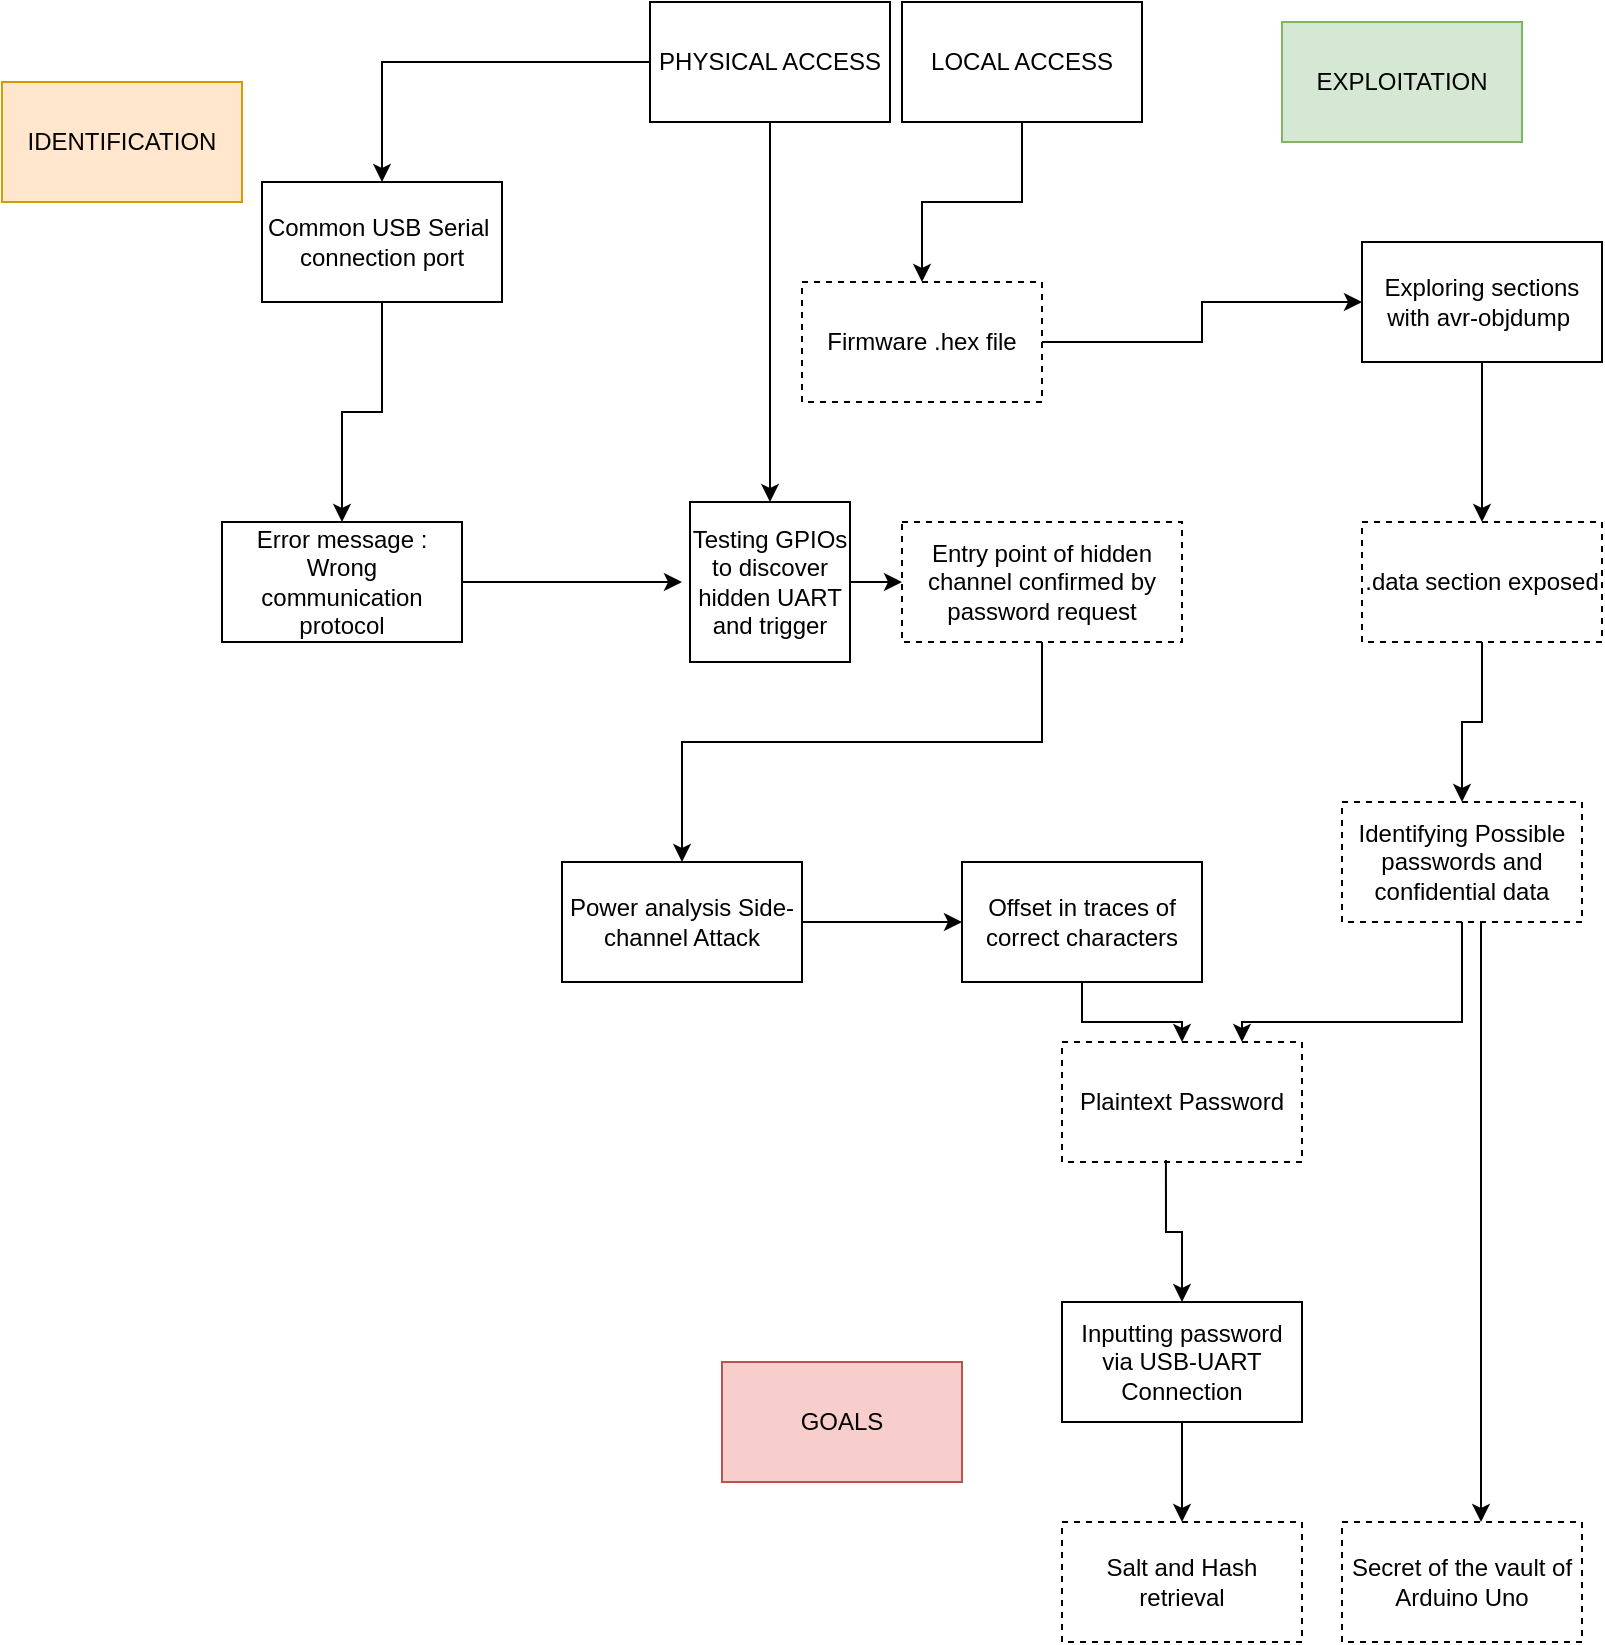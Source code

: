 <mxfile version="28.2.7">
  <diagram id="C5RBs43oDa-KdzZeNtuy" name="Page-1">
    <mxGraphModel dx="786" dy="467" grid="1" gridSize="10" guides="1" tooltips="1" connect="1" arrows="1" fold="1" page="1" pageScale="1" pageWidth="827" pageHeight="1169" math="0" shadow="0">
      <root>
        <mxCell id="WIyWlLk6GJQsqaUBKTNV-0" />
        <mxCell id="WIyWlLk6GJQsqaUBKTNV-1" parent="WIyWlLk6GJQsqaUBKTNV-0" />
        <mxCell id="vKy-xGcYeQm--zWy1Und-14" style="edgeStyle=orthogonalEdgeStyle;rounded=0;orthogonalLoop=1;jettySize=auto;html=1;entryX=0.5;entryY=0;entryDx=0;entryDy=0;exitX=0;exitY=0.5;exitDx=0;exitDy=0;" parent="WIyWlLk6GJQsqaUBKTNV-1" source="vKy-xGcYeQm--zWy1Und-28" target="vKy-xGcYeQm--zWy1Und-29" edge="1">
          <mxGeometry relative="1" as="geometry">
            <mxPoint x="384" y="78" as="sourcePoint" />
            <mxPoint x="245" y="110" as="targetPoint" />
          </mxGeometry>
        </mxCell>
        <mxCell id="vKy-xGcYeQm--zWy1Und-15" style="edgeStyle=orthogonalEdgeStyle;rounded=0;orthogonalLoop=1;jettySize=auto;html=1;entryX=0.5;entryY=0;entryDx=0;entryDy=0;exitX=0.5;exitY=1;exitDx=0;exitDy=0;" parent="WIyWlLk6GJQsqaUBKTNV-1" source="vKy-xGcYeQm--zWy1Und-28" target="vKy-xGcYeQm--zWy1Und-18" edge="1">
          <mxGeometry relative="1" as="geometry">
            <mxPoint x="432" y="126" as="sourcePoint" />
          </mxGeometry>
        </mxCell>
        <mxCell id="vKy-xGcYeQm--zWy1Und-17" style="edgeStyle=orthogonalEdgeStyle;rounded=0;orthogonalLoop=1;jettySize=auto;html=1;entryX=0;entryY=0.5;entryDx=0;entryDy=0;" parent="WIyWlLk6GJQsqaUBKTNV-1" source="vKy-xGcYeQm--zWy1Und-18" target="vKy-xGcYeQm--zWy1Und-37" edge="1">
          <mxGeometry relative="1" as="geometry">
            <mxPoint x="600" y="300" as="targetPoint" />
          </mxGeometry>
        </mxCell>
        <mxCell id="vKy-xGcYeQm--zWy1Und-18" value="Testing GPIOs to discover hidden UART and trigger" style="whiteSpace=wrap;html=1;aspect=fixed;" parent="WIyWlLk6GJQsqaUBKTNV-1" vertex="1">
          <mxGeometry x="384" y="260" width="80" height="80" as="geometry" />
        </mxCell>
        <mxCell id="vKy-xGcYeQm--zWy1Und-19" style="edgeStyle=orthogonalEdgeStyle;rounded=0;orthogonalLoop=1;jettySize=auto;html=1;exitX=1;exitY=0.5;exitDx=0;exitDy=0;" parent="WIyWlLk6GJQsqaUBKTNV-1" source="vKy-xGcYeQm--zWy1Und-32" edge="1">
          <mxGeometry relative="1" as="geometry">
            <mxPoint x="380" y="300" as="targetPoint" />
            <Array as="points" />
            <mxPoint x="285" y="300" as="sourcePoint" />
          </mxGeometry>
        </mxCell>
        <mxCell id="vKy-xGcYeQm--zWy1Und-21" style="edgeStyle=orthogonalEdgeStyle;rounded=0;orthogonalLoop=1;jettySize=auto;html=1;exitX=0.5;exitY=1;exitDx=0;exitDy=0;entryX=0.5;entryY=0;entryDx=0;entryDy=0;" parent="WIyWlLk6GJQsqaUBKTNV-1" source="vKy-xGcYeQm--zWy1Und-37" edge="1" target="vKy-xGcYeQm--zWy1Und-35">
          <mxGeometry relative="1" as="geometry">
            <mxPoint x="290" y="310" as="sourcePoint" />
            <mxPoint x="380" y="450" as="targetPoint" />
            <Array as="points">
              <mxPoint x="560" y="380" />
              <mxPoint x="380" y="380" />
            </Array>
          </mxGeometry>
        </mxCell>
        <mxCell id="vKy-xGcYeQm--zWy1Und-24" style="edgeStyle=orthogonalEdgeStyle;rounded=0;orthogonalLoop=1;jettySize=auto;html=1;entryX=0.5;entryY=0;entryDx=0;entryDy=0;exitX=0.5;exitY=1;exitDx=0;exitDy=0;" parent="WIyWlLk6GJQsqaUBKTNV-1" source="vKy-xGcYeQm--zWy1Und-29" target="vKy-xGcYeQm--zWy1Und-32" edge="1">
          <mxGeometry relative="1" as="geometry">
            <mxPoint x="245" y="180" as="sourcePoint" />
            <mxPoint x="240" y="240" as="targetPoint" />
          </mxGeometry>
        </mxCell>
        <mxCell id="vKy-xGcYeQm--zWy1Und-28" value="PHYSICAL ACCESS" style="rounded=0;whiteSpace=wrap;html=1;" parent="WIyWlLk6GJQsqaUBKTNV-1" vertex="1">
          <mxGeometry x="364" y="10" width="120" height="60" as="geometry" />
        </mxCell>
        <mxCell id="vKy-xGcYeQm--zWy1Und-29" value="Common USB Serial&amp;nbsp; connection port" style="rounded=0;whiteSpace=wrap;html=1;" parent="WIyWlLk6GJQsqaUBKTNV-1" vertex="1">
          <mxGeometry x="170" y="100" width="120" height="60" as="geometry" />
        </mxCell>
        <mxCell id="vKy-xGcYeQm--zWy1Und-32" value="Error message : Wrong communication protocol" style="rounded=0;whiteSpace=wrap;html=1;" parent="WIyWlLk6GJQsqaUBKTNV-1" vertex="1">
          <mxGeometry x="150" y="270" width="120" height="60" as="geometry" />
        </mxCell>
        <mxCell id="vKy-xGcYeQm--zWy1Und-34" value="IDENTIFICATION" style="rounded=0;whiteSpace=wrap;html=1;fillColor=#ffe6cc;strokeColor=#d79b00;" parent="WIyWlLk6GJQsqaUBKTNV-1" vertex="1">
          <mxGeometry x="40" y="50" width="120" height="60" as="geometry" />
        </mxCell>
        <mxCell id="kZTtD5J5sdqrCijHKZE3-14" value="" style="edgeStyle=orthogonalEdgeStyle;rounded=0;orthogonalLoop=1;jettySize=auto;html=1;" edge="1" parent="WIyWlLk6GJQsqaUBKTNV-1" source="vKy-xGcYeQm--zWy1Und-35" target="kZTtD5J5sdqrCijHKZE3-13">
          <mxGeometry relative="1" as="geometry" />
        </mxCell>
        <mxCell id="vKy-xGcYeQm--zWy1Und-35" value="Power analysis Side-channel Attack" style="rounded=0;whiteSpace=wrap;html=1;" parent="WIyWlLk6GJQsqaUBKTNV-1" vertex="1">
          <mxGeometry x="320" y="440" width="120" height="60" as="geometry" />
        </mxCell>
        <mxCell id="vKy-xGcYeQm--zWy1Und-37" value="Entry point of hidden channel confirmed by password request" style="rounded=0;whiteSpace=wrap;html=1;dashed=1;" parent="WIyWlLk6GJQsqaUBKTNV-1" vertex="1">
          <mxGeometry x="490" y="270" width="140" height="60" as="geometry" />
        </mxCell>
        <mxCell id="vKy-xGcYeQm--zWy1Und-38" value="EXPLOITATION" style="rounded=0;whiteSpace=wrap;html=1;fillColor=#d5e8d4;strokeColor=#82b366;" parent="WIyWlLk6GJQsqaUBKTNV-1" vertex="1">
          <mxGeometry x="680" y="20" width="120" height="60" as="geometry" />
        </mxCell>
        <mxCell id="vKy-xGcYeQm--zWy1Und-39" value="GOALS" style="rounded=0;whiteSpace=wrap;html=1;fillColor=#f8cecc;strokeColor=#b85450;" parent="WIyWlLk6GJQsqaUBKTNV-1" vertex="1">
          <mxGeometry x="400" y="690" width="120" height="60" as="geometry" />
        </mxCell>
        <mxCell id="vKy-xGcYeQm--zWy1Und-40" value="Secret of the vault of Arduino Uno" style="rounded=0;whiteSpace=wrap;html=1;dashed=1;" parent="WIyWlLk6GJQsqaUBKTNV-1" vertex="1">
          <mxGeometry x="710" y="770" width="120" height="60" as="geometry" />
        </mxCell>
        <mxCell id="kZTtD5J5sdqrCijHKZE3-2" style="edgeStyle=orthogonalEdgeStyle;rounded=0;orthogonalLoop=1;jettySize=auto;html=1;exitX=0.5;exitY=1;exitDx=0;exitDy=0;entryX=0.5;entryY=0;entryDx=0;entryDy=0;" edge="1" parent="WIyWlLk6GJQsqaUBKTNV-1" source="kZTtD5J5sdqrCijHKZE3-0" target="kZTtD5J5sdqrCijHKZE3-1">
          <mxGeometry relative="1" as="geometry" />
        </mxCell>
        <mxCell id="kZTtD5J5sdqrCijHKZE3-0" value="LOCAL ACCESS" style="rounded=0;whiteSpace=wrap;html=1;" vertex="1" parent="WIyWlLk6GJQsqaUBKTNV-1">
          <mxGeometry x="490" y="10" width="120" height="60" as="geometry" />
        </mxCell>
        <mxCell id="kZTtD5J5sdqrCijHKZE3-5" value="" style="edgeStyle=orthogonalEdgeStyle;rounded=0;orthogonalLoop=1;jettySize=auto;html=1;" edge="1" parent="WIyWlLk6GJQsqaUBKTNV-1" source="kZTtD5J5sdqrCijHKZE3-1" target="kZTtD5J5sdqrCijHKZE3-4">
          <mxGeometry relative="1" as="geometry" />
        </mxCell>
        <mxCell id="kZTtD5J5sdqrCijHKZE3-1" value="Firmware .hex file" style="rounded=0;whiteSpace=wrap;html=1;dashed=1;" vertex="1" parent="WIyWlLk6GJQsqaUBKTNV-1">
          <mxGeometry x="440" y="150" width="120" height="60" as="geometry" />
        </mxCell>
        <mxCell id="kZTtD5J5sdqrCijHKZE3-3" value="Salt and Hash retrieval" style="rounded=0;whiteSpace=wrap;html=1;dashed=1;" vertex="1" parent="WIyWlLk6GJQsqaUBKTNV-1">
          <mxGeometry x="570" y="770" width="120" height="60" as="geometry" />
        </mxCell>
        <mxCell id="kZTtD5J5sdqrCijHKZE3-7" value="" style="edgeStyle=orthogonalEdgeStyle;rounded=0;orthogonalLoop=1;jettySize=auto;html=1;" edge="1" parent="WIyWlLk6GJQsqaUBKTNV-1" source="kZTtD5J5sdqrCijHKZE3-4" target="kZTtD5J5sdqrCijHKZE3-6">
          <mxGeometry relative="1" as="geometry" />
        </mxCell>
        <mxCell id="kZTtD5J5sdqrCijHKZE3-4" value="Exploring sections with avr-objdump&amp;nbsp;" style="whiteSpace=wrap;html=1;rounded=0;" vertex="1" parent="WIyWlLk6GJQsqaUBKTNV-1">
          <mxGeometry x="720" y="130" width="120" height="60" as="geometry" />
        </mxCell>
        <mxCell id="kZTtD5J5sdqrCijHKZE3-9" value="" style="edgeStyle=orthogonalEdgeStyle;rounded=0;orthogonalLoop=1;jettySize=auto;html=1;" edge="1" parent="WIyWlLk6GJQsqaUBKTNV-1" source="kZTtD5J5sdqrCijHKZE3-6" target="kZTtD5J5sdqrCijHKZE3-8">
          <mxGeometry relative="1" as="geometry" />
        </mxCell>
        <mxCell id="kZTtD5J5sdqrCijHKZE3-6" value=".data section exposed" style="whiteSpace=wrap;html=1;rounded=0;dashed=1;" vertex="1" parent="WIyWlLk6GJQsqaUBKTNV-1">
          <mxGeometry x="720" y="270" width="120" height="60" as="geometry" />
        </mxCell>
        <mxCell id="kZTtD5J5sdqrCijHKZE3-8" value="Identifying Possible passwords and confidential data" style="whiteSpace=wrap;html=1;rounded=0;dashed=1;" vertex="1" parent="WIyWlLk6GJQsqaUBKTNV-1">
          <mxGeometry x="710" y="410" width="120" height="60" as="geometry" />
        </mxCell>
        <mxCell id="kZTtD5J5sdqrCijHKZE3-16" value="" style="edgeStyle=orthogonalEdgeStyle;rounded=0;orthogonalLoop=1;jettySize=auto;html=1;" edge="1" parent="WIyWlLk6GJQsqaUBKTNV-1" source="kZTtD5J5sdqrCijHKZE3-13" target="kZTtD5J5sdqrCijHKZE3-15">
          <mxGeometry relative="1" as="geometry" />
        </mxCell>
        <mxCell id="kZTtD5J5sdqrCijHKZE3-13" value="Offset in traces of correct characters" style="whiteSpace=wrap;html=1;rounded=0;" vertex="1" parent="WIyWlLk6GJQsqaUBKTNV-1">
          <mxGeometry x="520" y="440" width="120" height="60" as="geometry" />
        </mxCell>
        <mxCell id="kZTtD5J5sdqrCijHKZE3-15" value="Plaintext Password" style="whiteSpace=wrap;html=1;rounded=0;dashed=1;" vertex="1" parent="WIyWlLk6GJQsqaUBKTNV-1">
          <mxGeometry x="570" y="530" width="120" height="60" as="geometry" />
        </mxCell>
        <mxCell id="kZTtD5J5sdqrCijHKZE3-17" value="" style="edgeStyle=orthogonalEdgeStyle;rounded=0;orthogonalLoop=1;jettySize=auto;html=1;entryX=0.75;entryY=0;entryDx=0;entryDy=0;exitX=0.5;exitY=1;exitDx=0;exitDy=0;" edge="1" parent="WIyWlLk6GJQsqaUBKTNV-1" source="kZTtD5J5sdqrCijHKZE3-8" target="kZTtD5J5sdqrCijHKZE3-15">
          <mxGeometry relative="1" as="geometry">
            <mxPoint x="750" y="430" as="sourcePoint" />
            <mxPoint x="650" y="490" as="targetPoint" />
            <Array as="points">
              <mxPoint x="770" y="520" />
              <mxPoint x="660" y="520" />
            </Array>
          </mxGeometry>
        </mxCell>
        <mxCell id="kZTtD5J5sdqrCijHKZE3-19" value="Inputting password via USB-UART Connection" style="rounded=0;whiteSpace=wrap;html=1;" vertex="1" parent="WIyWlLk6GJQsqaUBKTNV-1">
          <mxGeometry x="570" y="660" width="120" height="60" as="geometry" />
        </mxCell>
        <mxCell id="kZTtD5J5sdqrCijHKZE3-20" value="" style="edgeStyle=orthogonalEdgeStyle;rounded=0;orthogonalLoop=1;jettySize=auto;html=1;exitX=0.433;exitY=0.983;exitDx=0;exitDy=0;exitPerimeter=0;entryX=0.5;entryY=0;entryDx=0;entryDy=0;" edge="1" parent="WIyWlLk6GJQsqaUBKTNV-1" source="kZTtD5J5sdqrCijHKZE3-15" target="kZTtD5J5sdqrCijHKZE3-19">
          <mxGeometry relative="1" as="geometry">
            <mxPoint x="610" y="620" as="sourcePoint" />
            <mxPoint x="680" y="650" as="targetPoint" />
          </mxGeometry>
        </mxCell>
        <mxCell id="kZTtD5J5sdqrCijHKZE3-22" value="" style="endArrow=classic;html=1;rounded=0;exitX=0.5;exitY=1;exitDx=0;exitDy=0;entryX=0.5;entryY=0;entryDx=0;entryDy=0;" edge="1" parent="WIyWlLk6GJQsqaUBKTNV-1">
          <mxGeometry width="50" height="50" relative="1" as="geometry">
            <mxPoint x="779.5" y="470" as="sourcePoint" />
            <mxPoint x="779.5" y="770" as="targetPoint" />
          </mxGeometry>
        </mxCell>
        <mxCell id="kZTtD5J5sdqrCijHKZE3-23" value="" style="endArrow=classic;html=1;rounded=0;exitX=0.5;exitY=1;exitDx=0;exitDy=0;entryX=0.5;entryY=0;entryDx=0;entryDy=0;" edge="1" parent="WIyWlLk6GJQsqaUBKTNV-1" source="kZTtD5J5sdqrCijHKZE3-19" target="kZTtD5J5sdqrCijHKZE3-3">
          <mxGeometry width="50" height="50" relative="1" as="geometry">
            <mxPoint x="600" y="720" as="sourcePoint" />
            <mxPoint x="650" y="670" as="targetPoint" />
          </mxGeometry>
        </mxCell>
      </root>
    </mxGraphModel>
  </diagram>
</mxfile>
